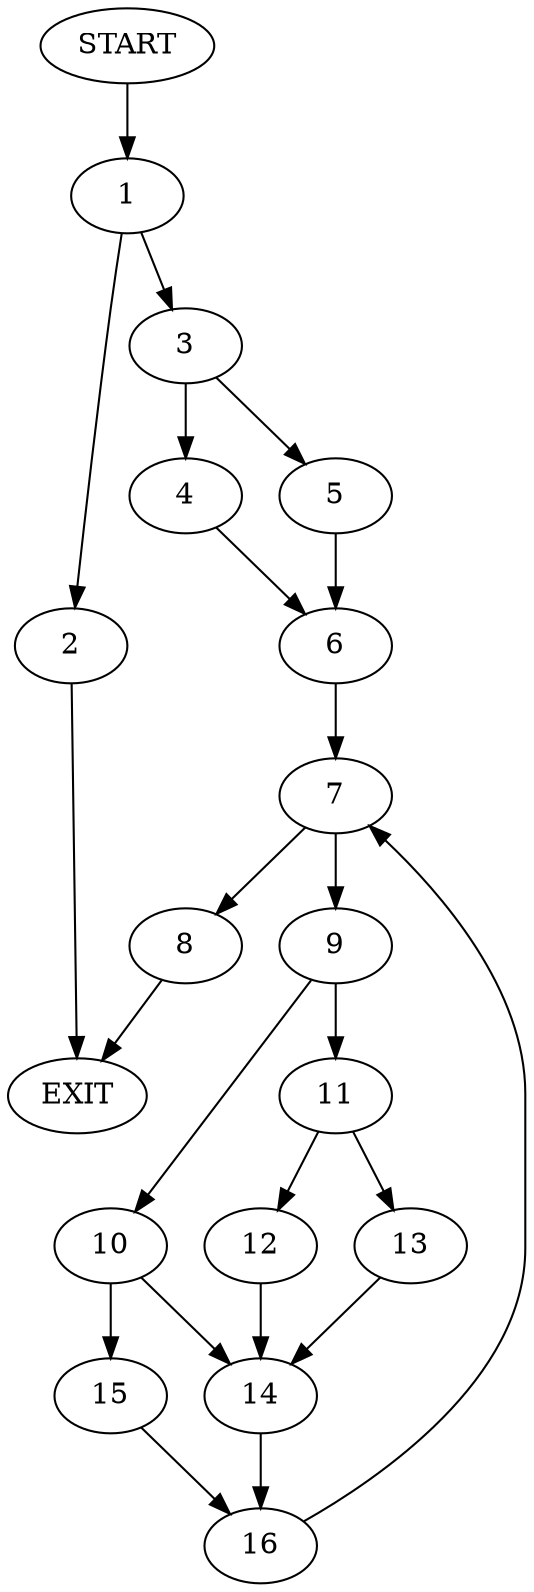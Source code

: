 digraph {
0 [label="START"]
17 [label="EXIT"]
0 -> 1
1 -> 2
1 -> 3
3 -> 4
3 -> 5
2 -> 17
4 -> 6
5 -> 6
6 -> 7
7 -> 8
7 -> 9
8 -> 17
9 -> 10
9 -> 11
11 -> 12
11 -> 13
10 -> 14
10 -> 15
14 -> 16
15 -> 16
16 -> 7
13 -> 14
12 -> 14
}
